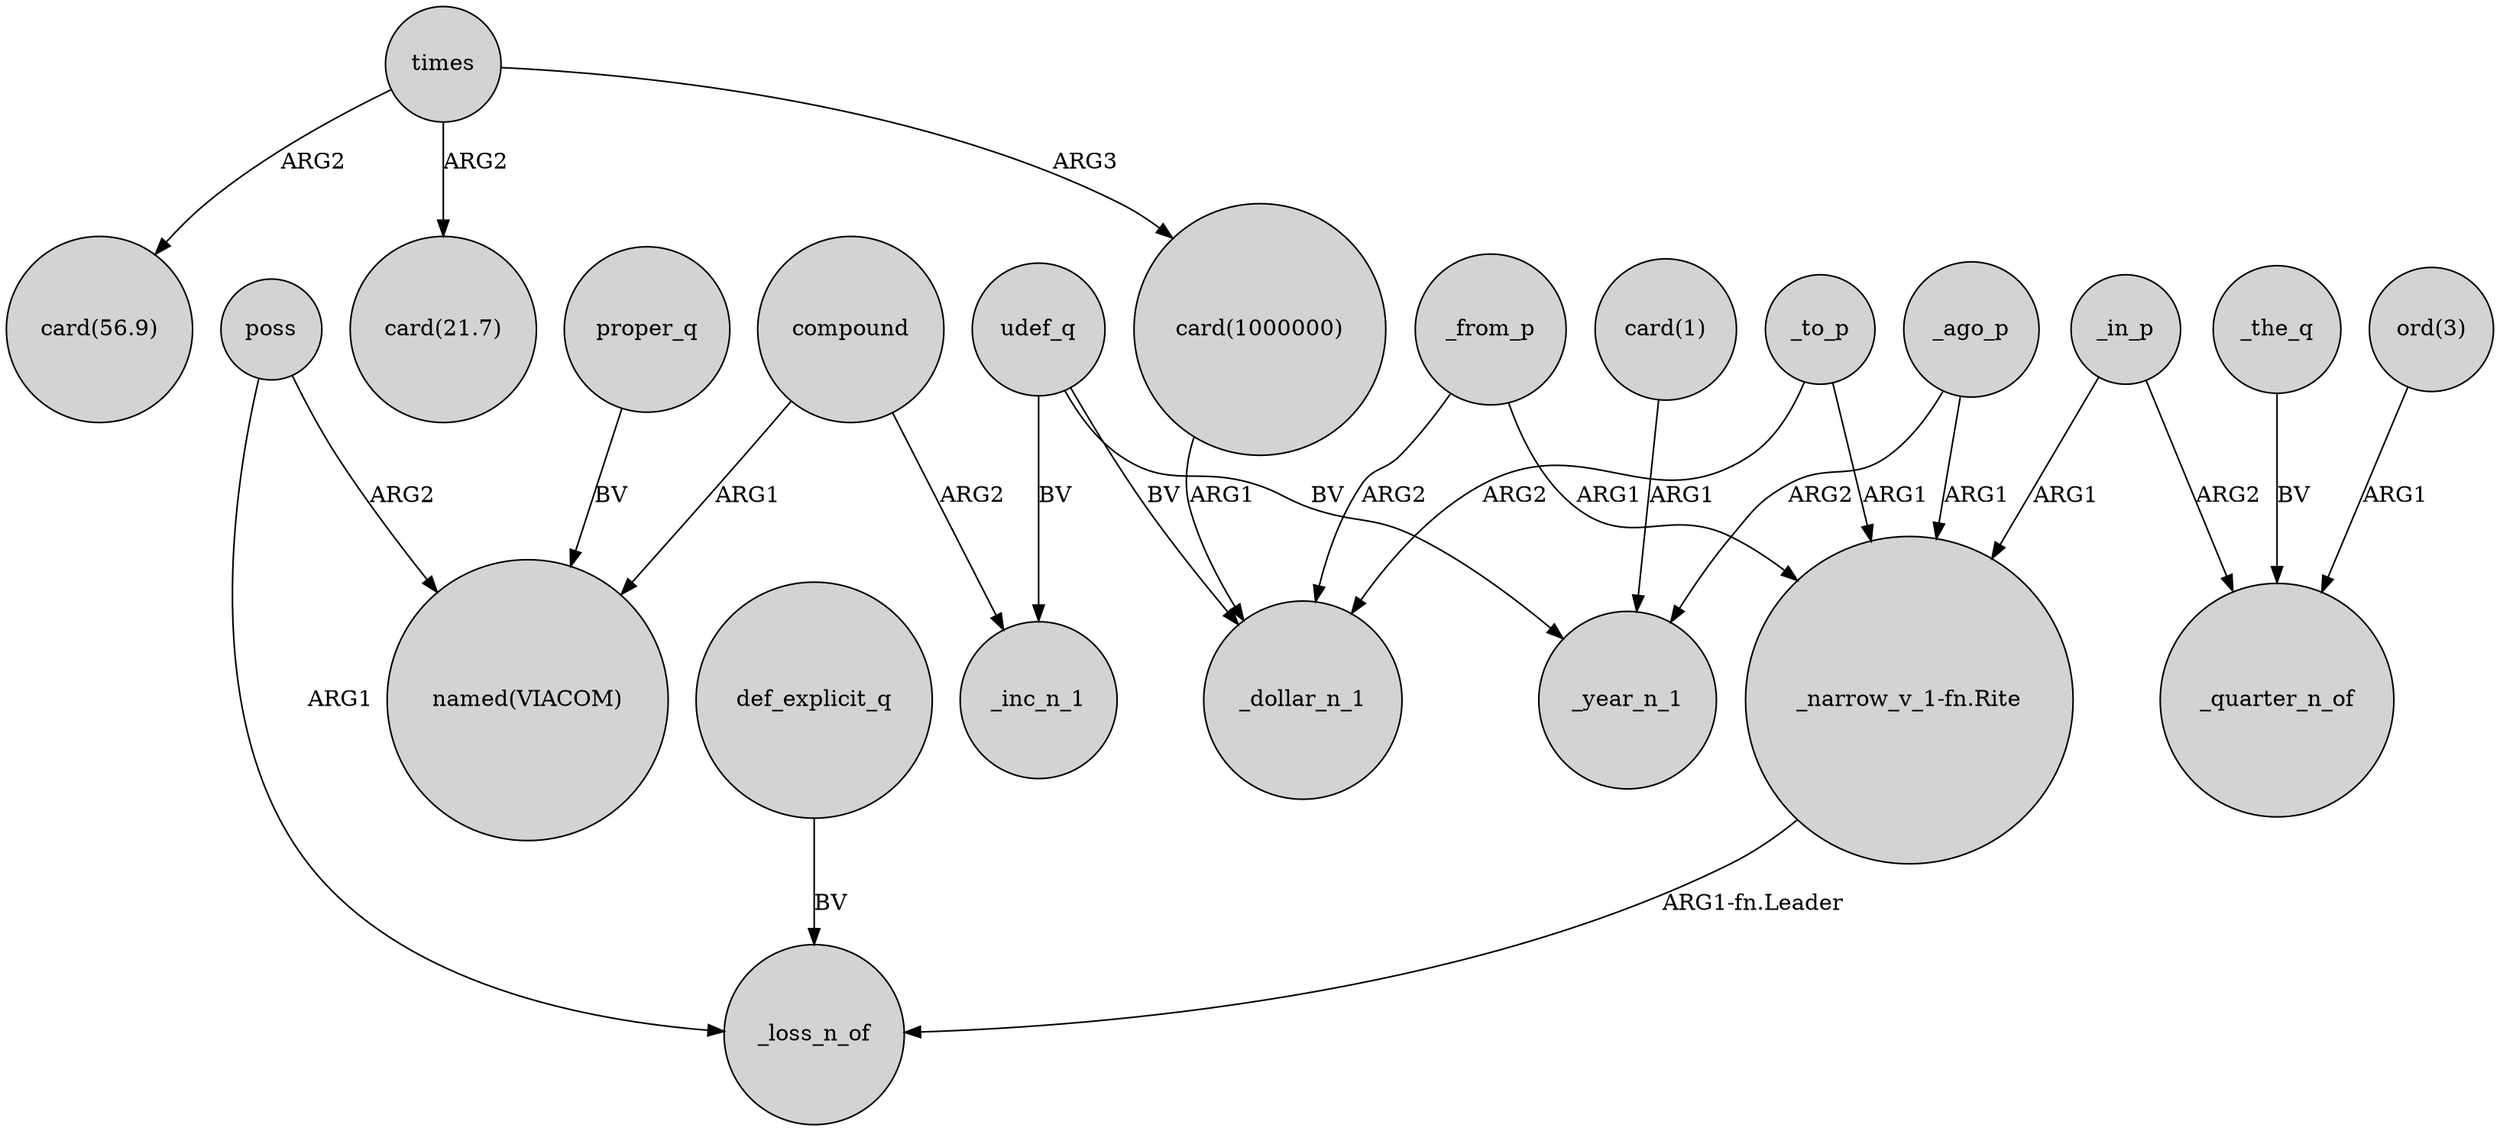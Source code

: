 digraph {
	node [shape=circle style=filled]
	times -> "card(56.9)" [label=ARG2]
	"card(1)" -> _year_n_1 [label=ARG1]
	_from_p -> _dollar_n_1 [label=ARG2]
	def_explicit_q -> _loss_n_of [label=BV]
	times -> "card(1000000)" [label=ARG3]
	"ord(3)" -> _quarter_n_of [label=ARG1]
	_to_p -> _dollar_n_1 [label=ARG2]
	_the_q -> _quarter_n_of [label=BV]
	_to_p -> "_narrow_v_1-fn.Rite" [label=ARG1]
	udef_q -> _inc_n_1 [label=BV]
	_from_p -> "_narrow_v_1-fn.Rite" [label=ARG1]
	compound -> _inc_n_1 [label=ARG2]
	"_narrow_v_1-fn.Rite" -> _loss_n_of [label="ARG1-fn.Leader"]
	udef_q -> _dollar_n_1 [label=BV]
	_in_p -> "_narrow_v_1-fn.Rite" [label=ARG1]
	"card(1000000)" -> _dollar_n_1 [label=ARG1]
	poss -> "named(VIACOM)" [label=ARG2]
	proper_q -> "named(VIACOM)" [label=BV]
	_ago_p -> _year_n_1 [label=ARG2]
	udef_q -> _year_n_1 [label=BV]
	_ago_p -> "_narrow_v_1-fn.Rite" [label=ARG1]
	compound -> "named(VIACOM)" [label=ARG1]
	_in_p -> _quarter_n_of [label=ARG2]
	times -> "card(21.7)" [label=ARG2]
	poss -> _loss_n_of [label=ARG1]
}
